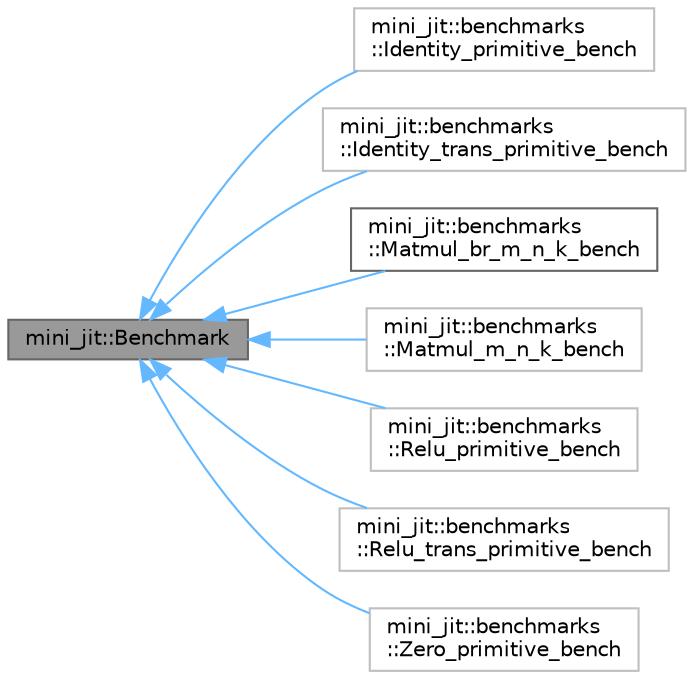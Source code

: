 digraph "mini_jit::Benchmark"
{
 // LATEX_PDF_SIZE
  bgcolor="transparent";
  edge [fontname=Helvetica,fontsize=10,labelfontname=Helvetica,labelfontsize=10];
  node [fontname=Helvetica,fontsize=10,shape=box,height=0.2,width=0.4];
  rankdir="LR";
  Node1 [id="Node000001",label="mini_jit::Benchmark",height=0.2,width=0.4,color="gray40", fillcolor="grey60", style="filled", fontcolor="black",tooltip=" "];
  Node1 -> Node2 [id="edge1_Node000001_Node000002",dir="back",color="steelblue1",style="solid",tooltip=" "];
  Node2 [id="Node000002",label="mini_jit::benchmarks\l::Identity_primitive_bench",height=0.2,width=0.4,color="grey75", fillcolor="white", style="filled",URL="$classmini__jit_1_1benchmarks_1_1Identity__primitive__bench.html",tooltip=" "];
  Node1 -> Node3 [id="edge2_Node000001_Node000003",dir="back",color="steelblue1",style="solid",tooltip=" "];
  Node3 [id="Node000003",label="mini_jit::benchmarks\l::Identity_trans_primitive_bench",height=0.2,width=0.4,color="grey75", fillcolor="white", style="filled",URL="$classmini__jit_1_1benchmarks_1_1Identity__trans__primitive__bench.html",tooltip=" "];
  Node1 -> Node4 [id="edge3_Node000001_Node000004",dir="back",color="steelblue1",style="solid",tooltip=" "];
  Node4 [id="Node000004",label="mini_jit::benchmarks\l::Matmul_br_m_n_k_bench",height=0.2,width=0.4,color="gray40", fillcolor="white", style="filled",URL="$classmini__jit_1_1benchmarks_1_1Matmul__br__m__n__k__bench.html",tooltip="Benchmark for matrix multiplication using BRGEMM."];
  Node1 -> Node5 [id="edge4_Node000001_Node000005",dir="back",color="steelblue1",style="solid",tooltip=" "];
  Node5 [id="Node000005",label="mini_jit::benchmarks\l::Matmul_m_n_k_bench",height=0.2,width=0.4,color="grey75", fillcolor="white", style="filled",URL="$classmini__jit_1_1benchmarks_1_1Matmul__m__n__k__bench.html",tooltip=" "];
  Node1 -> Node6 [id="edge5_Node000001_Node000006",dir="back",color="steelblue1",style="solid",tooltip=" "];
  Node6 [id="Node000006",label="mini_jit::benchmarks\l::Relu_primitive_bench",height=0.2,width=0.4,color="grey75", fillcolor="white", style="filled",URL="$classmini__jit_1_1benchmarks_1_1Relu__primitive__bench.html",tooltip=" "];
  Node1 -> Node7 [id="edge6_Node000001_Node000007",dir="back",color="steelblue1",style="solid",tooltip=" "];
  Node7 [id="Node000007",label="mini_jit::benchmarks\l::Relu_trans_primitive_bench",height=0.2,width=0.4,color="grey75", fillcolor="white", style="filled",URL="$classmini__jit_1_1benchmarks_1_1Relu__trans__primitive__bench.html",tooltip=" "];
  Node1 -> Node8 [id="edge7_Node000001_Node000008",dir="back",color="steelblue1",style="solid",tooltip=" "];
  Node8 [id="Node000008",label="mini_jit::benchmarks\l::Zero_primitive_bench",height=0.2,width=0.4,color="grey75", fillcolor="white", style="filled",URL="$classmini__jit_1_1benchmarks_1_1Zero__primitive__bench.html",tooltip=" "];
}
